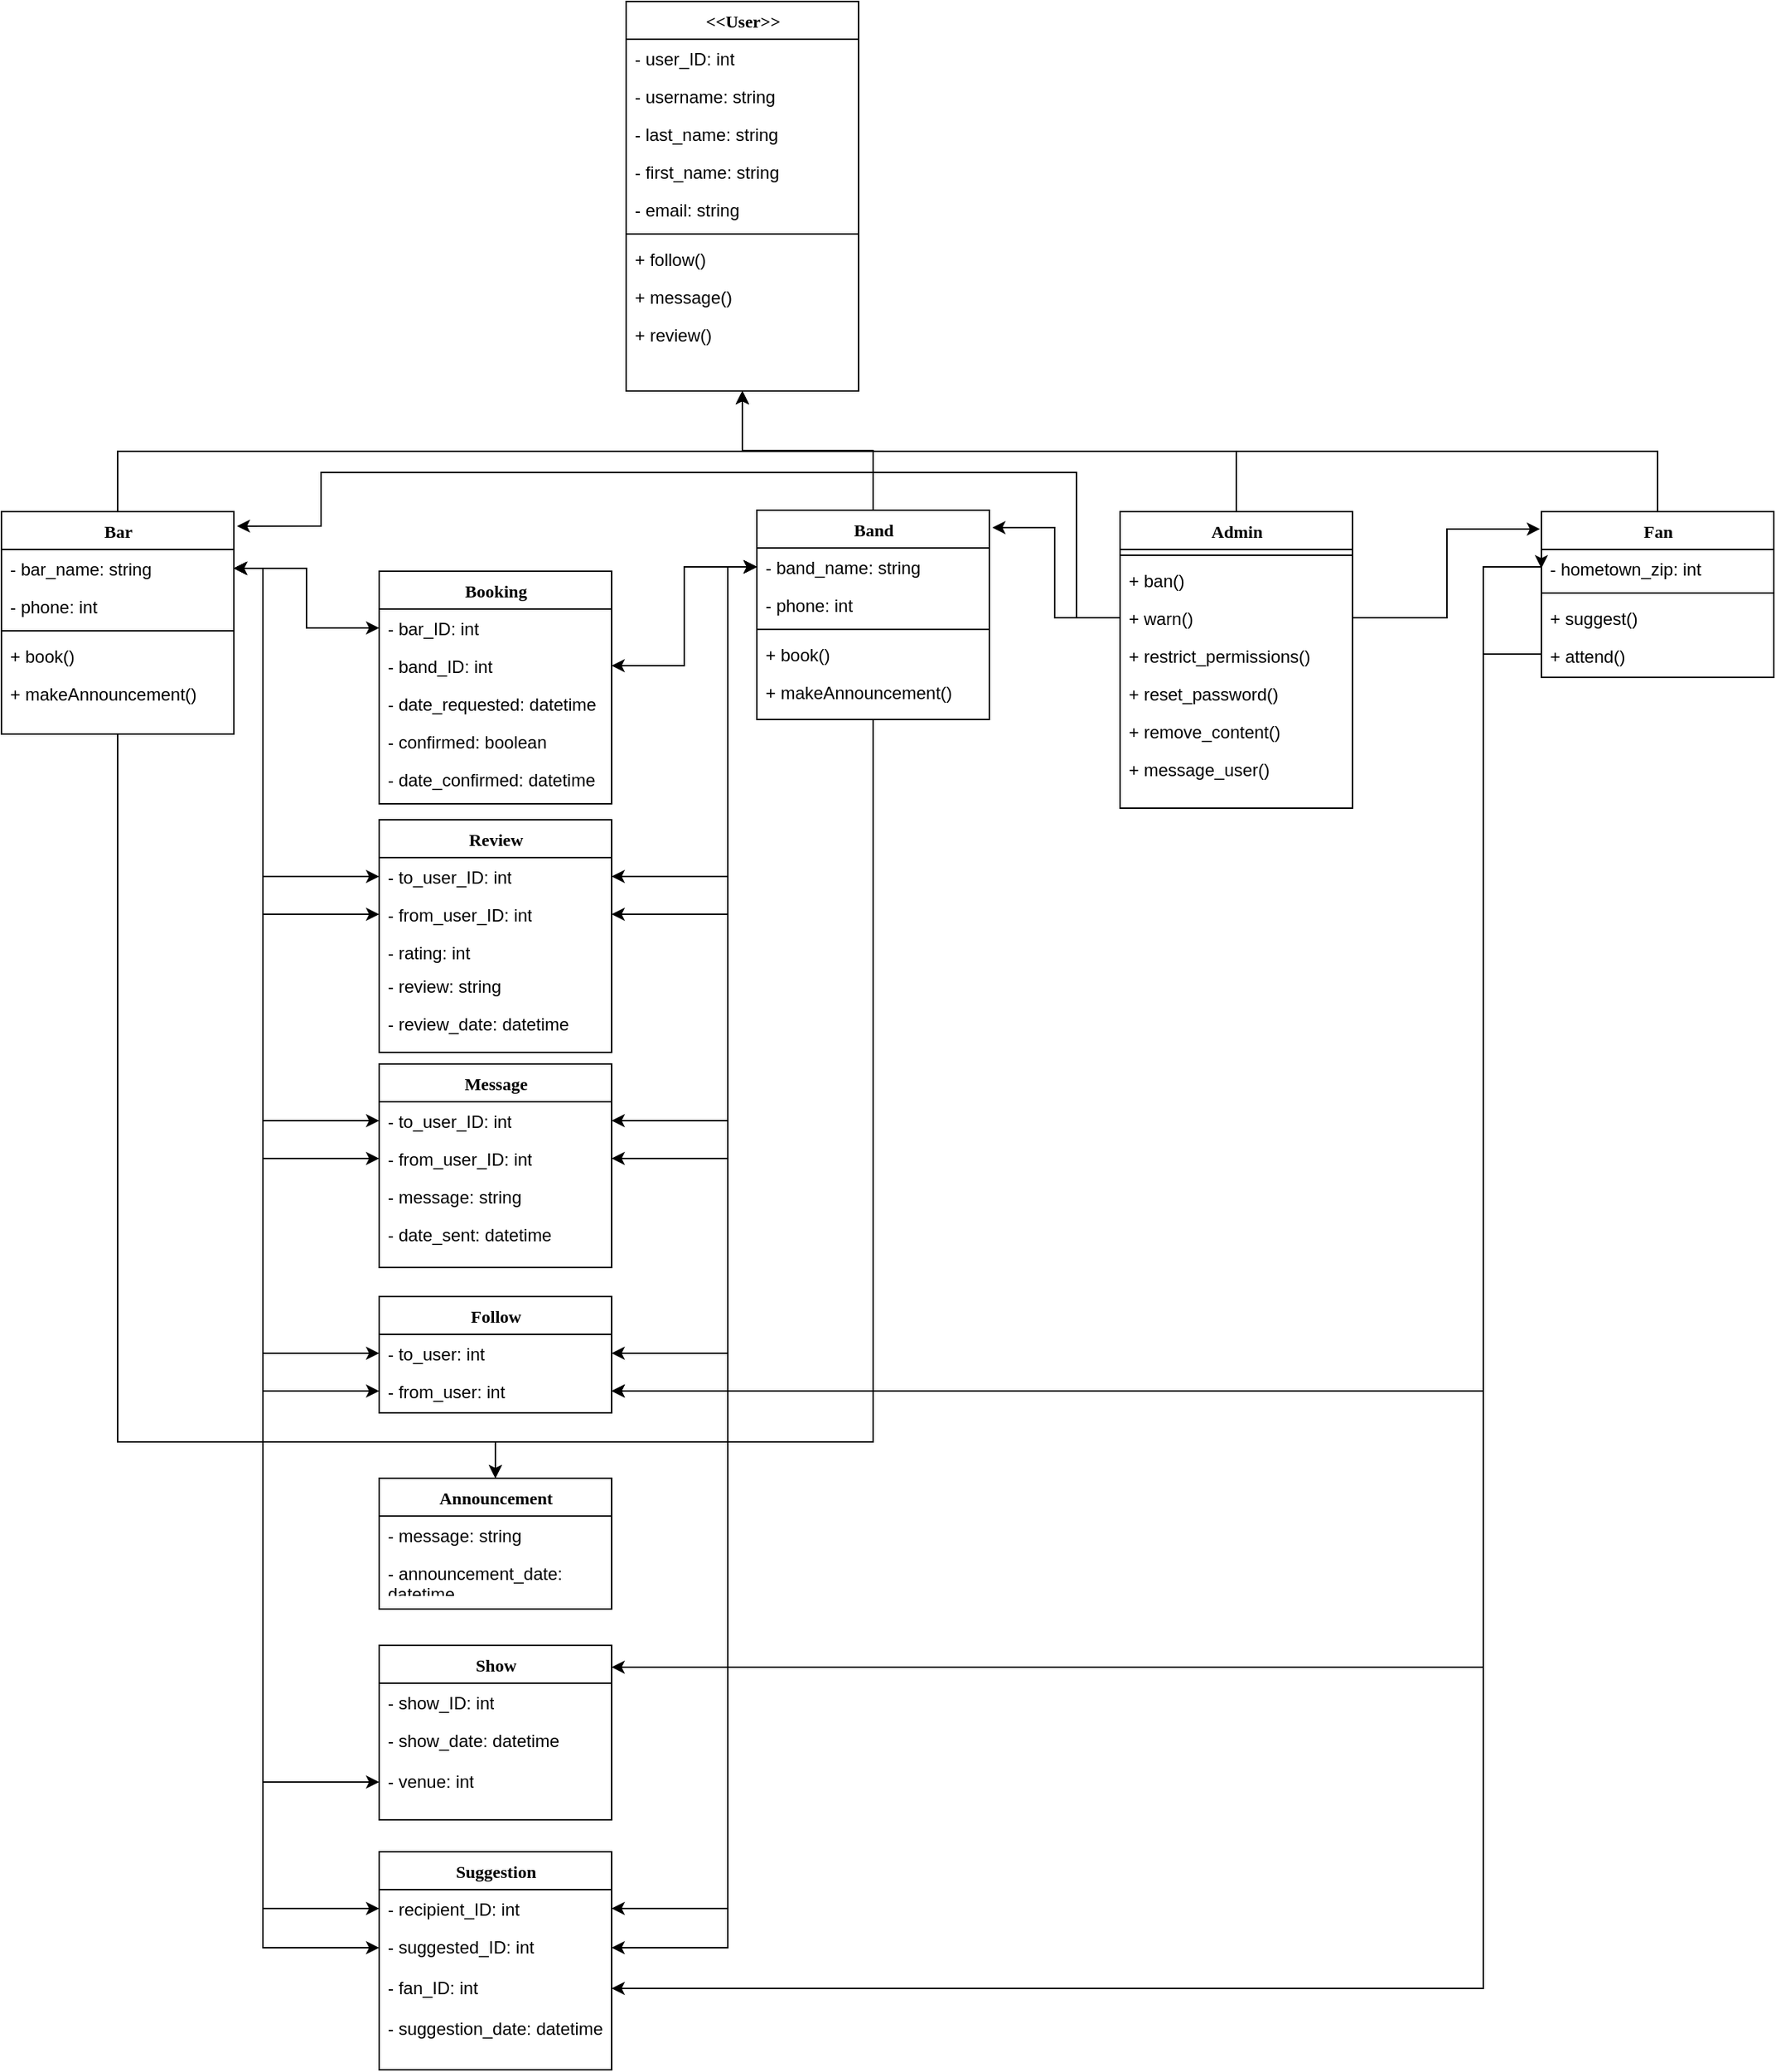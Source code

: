 <mxfile version="10.8.0" type="device"><diagram name="Page-1" id="9f46799a-70d6-7492-0946-bef42562c5a5"><mxGraphModel dx="918" dy="637" grid="1" gridSize="10" guides="1" tooltips="1" connect="1" arrows="1" fold="1" page="1" pageScale="1" pageWidth="1100" pageHeight="850" background="#ffffff" math="0" shadow="0"><root><mxCell id="0"/><mxCell id="1" parent="0"/><mxCell id="ee6O-TtH5TfX3I0PSIE2-86" style="edgeStyle=orthogonalEdgeStyle;rounded=0;orthogonalLoop=1;jettySize=auto;html=1;exitX=0.5;exitY=0;exitDx=0;exitDy=0;entryX=0.5;entryY=1;entryDx=0;entryDy=0;startArrow=none;startFill=0;endArrow=classic;endFill=1;" parent="1" source="78961159f06e98e8-17" target="ee6O-TtH5TfX3I0PSIE2-82" edge="1"><mxGeometry relative="1" as="geometry"/></mxCell><mxCell id="78961159f06e98e8-17" value="Bar" style="swimlane;html=1;fontStyle=1;align=center;verticalAlign=top;childLayout=stackLayout;horizontal=1;startSize=26;horizontalStack=0;resizeParent=1;resizeLast=0;collapsible=1;marginBottom=0;swimlaneFillColor=#ffffff;rounded=0;shadow=0;comic=0;labelBackgroundColor=none;strokeColor=#000000;strokeWidth=1;fillColor=none;fontFamily=Verdana;fontSize=12;fontColor=#000000;" parent="1" vertex="1"><mxGeometry x="80" y="417" width="160" height="153" as="geometry"><mxRectangle x="90" y="83" width="50" height="26" as="alternateBounds"/></mxGeometry></mxCell><mxCell id="78961159f06e98e8-25" value="- bar_name: string" style="text;html=1;strokeColor=none;fillColor=none;align=left;verticalAlign=top;spacingLeft=4;spacingRight=4;whiteSpace=wrap;overflow=hidden;rotatable=0;points=[[0,0.5],[1,0.5]];portConstraint=eastwest;" parent="78961159f06e98e8-17" vertex="1"><mxGeometry y="26" width="160" height="26" as="geometry"/></mxCell><mxCell id="78961159f06e98e8-24" value="- phone: int" style="text;html=1;strokeColor=none;fillColor=none;align=left;verticalAlign=top;spacingLeft=4;spacingRight=4;whiteSpace=wrap;overflow=hidden;rotatable=0;points=[[0,0.5],[1,0.5]];portConstraint=eastwest;" parent="78961159f06e98e8-17" vertex="1"><mxGeometry y="52" width="160" height="26" as="geometry"/></mxCell><mxCell id="78961159f06e98e8-19" value="" style="line;html=1;strokeWidth=1;fillColor=none;align=left;verticalAlign=middle;spacingTop=-1;spacingLeft=3;spacingRight=3;rotatable=0;labelPosition=right;points=[];portConstraint=eastwest;" parent="78961159f06e98e8-17" vertex="1"><mxGeometry y="78" width="160" height="8" as="geometry"/></mxCell><mxCell id="78961159f06e98e8-20" value="+ book()" style="text;html=1;strokeColor=none;fillColor=none;align=left;verticalAlign=top;spacingLeft=4;spacingRight=4;whiteSpace=wrap;overflow=hidden;rotatable=0;points=[[0,0.5],[1,0.5]];portConstraint=eastwest;" parent="78961159f06e98e8-17" vertex="1"><mxGeometry y="86" width="160" height="26" as="geometry"/></mxCell><mxCell id="K8FzIQyxfCGIHNaRfIv6-15" value="+ makeAnnouncement()&lt;br&gt;" style="text;html=1;strokeColor=none;fillColor=none;align=left;verticalAlign=top;spacingLeft=4;spacingRight=4;whiteSpace=wrap;overflow=hidden;rotatable=0;points=[[0,0.5],[1,0.5]];portConstraint=eastwest;" parent="78961159f06e98e8-17" vertex="1"><mxGeometry y="112" width="160" height="26" as="geometry"/></mxCell><mxCell id="78961159f06e98e8-69" value="Booking" style="swimlane;html=1;fontStyle=1;align=center;verticalAlign=top;childLayout=stackLayout;horizontal=1;startSize=26;horizontalStack=0;resizeParent=1;resizeLast=0;collapsible=1;marginBottom=0;swimlaneFillColor=#ffffff;rounded=0;shadow=0;comic=0;labelBackgroundColor=none;strokeColor=#000000;strokeWidth=1;fillColor=none;fontFamily=Verdana;fontSize=12;fontColor=#000000;" parent="1" vertex="1"><mxGeometry x="340" y="458" width="160" height="160" as="geometry"/></mxCell><mxCell id="78961159f06e98e8-70" value="- bar_ID: int" style="text;html=1;strokeColor=none;fillColor=none;align=left;verticalAlign=top;spacingLeft=4;spacingRight=4;whiteSpace=wrap;overflow=hidden;rotatable=0;points=[[0,0.5],[1,0.5]];portConstraint=eastwest;" parent="78961159f06e98e8-69" vertex="1"><mxGeometry y="26" width="160" height="26" as="geometry"/></mxCell><mxCell id="78961159f06e98e8-71" value="- band_ID: int" style="text;html=1;strokeColor=none;fillColor=none;align=left;verticalAlign=top;spacingLeft=4;spacingRight=4;whiteSpace=wrap;overflow=hidden;rotatable=0;points=[[0,0.5],[1,0.5]];portConstraint=eastwest;" parent="78961159f06e98e8-69" vertex="1"><mxGeometry y="52" width="160" height="26" as="geometry"/></mxCell><mxCell id="78961159f06e98e8-72" value="- date_requested: datetime" style="text;html=1;strokeColor=none;fillColor=none;align=left;verticalAlign=top;spacingLeft=4;spacingRight=4;whiteSpace=wrap;overflow=hidden;rotatable=0;points=[[0,0.5],[1,0.5]];portConstraint=eastwest;" parent="78961159f06e98e8-69" vertex="1"><mxGeometry y="78" width="160" height="26" as="geometry"/></mxCell><mxCell id="78961159f06e98e8-74" value="- confirmed: boolean" style="text;html=1;strokeColor=none;fillColor=none;align=left;verticalAlign=top;spacingLeft=4;spacingRight=4;whiteSpace=wrap;overflow=hidden;rotatable=0;points=[[0,0.5],[1,0.5]];portConstraint=eastwest;" parent="78961159f06e98e8-69" vertex="1"><mxGeometry y="104" width="160" height="26" as="geometry"/></mxCell><mxCell id="78961159f06e98e8-75" value="- date_confirmed: datetime" style="text;html=1;strokeColor=none;fillColor=none;align=left;verticalAlign=top;spacingLeft=4;spacingRight=4;whiteSpace=wrap;overflow=hidden;rotatable=0;points=[[0,0.5],[1,0.5]];portConstraint=eastwest;" parent="78961159f06e98e8-69" vertex="1"><mxGeometry y="130" width="160" height="26" as="geometry"/></mxCell><mxCell id="ee6O-TtH5TfX3I0PSIE2-87" style="edgeStyle=orthogonalEdgeStyle;rounded=0;orthogonalLoop=1;jettySize=auto;html=1;exitX=0.5;exitY=0;exitDx=0;exitDy=0;entryX=0.5;entryY=1;entryDx=0;entryDy=0;startArrow=none;startFill=0;endArrow=classic;endFill=1;" parent="1" source="K8FzIQyxfCGIHNaRfIv6-31" target="ee6O-TtH5TfX3I0PSIE2-82" edge="1"><mxGeometry relative="1" as="geometry"/></mxCell><mxCell id="K8FzIQyxfCGIHNaRfIv6-31" value="Band" style="swimlane;html=1;fontStyle=1;align=center;verticalAlign=top;childLayout=stackLayout;horizontal=1;startSize=26;horizontalStack=0;resizeParent=1;resizeLast=0;collapsible=1;marginBottom=0;swimlaneFillColor=#ffffff;rounded=0;shadow=0;comic=0;labelBackgroundColor=none;strokeColor=#000000;strokeWidth=1;fillColor=none;fontFamily=Verdana;fontSize=12;fontColor=#000000;" parent="1" vertex="1"><mxGeometry x="600" y="416" width="160" height="144" as="geometry"><mxRectangle x="90" y="83" width="50" height="26" as="alternateBounds"/></mxGeometry></mxCell><mxCell id="K8FzIQyxfCGIHNaRfIv6-35" value="- band_name: string" style="text;html=1;strokeColor=none;fillColor=none;align=left;verticalAlign=top;spacingLeft=4;spacingRight=4;whiteSpace=wrap;overflow=hidden;rotatable=0;points=[[0,0.5],[1,0.5]];portConstraint=eastwest;" parent="K8FzIQyxfCGIHNaRfIv6-31" vertex="1"><mxGeometry y="26" width="160" height="26" as="geometry"/></mxCell><mxCell id="K8FzIQyxfCGIHNaRfIv6-37" value="- phone: int" style="text;html=1;strokeColor=none;fillColor=none;align=left;verticalAlign=top;spacingLeft=4;spacingRight=4;whiteSpace=wrap;overflow=hidden;rotatable=0;points=[[0,0.5],[1,0.5]];portConstraint=eastwest;" parent="K8FzIQyxfCGIHNaRfIv6-31" vertex="1"><mxGeometry y="52" width="160" height="26" as="geometry"/></mxCell><mxCell id="K8FzIQyxfCGIHNaRfIv6-38" value="" style="line;html=1;strokeWidth=1;fillColor=none;align=left;verticalAlign=middle;spacingTop=-1;spacingLeft=3;spacingRight=3;rotatable=0;labelPosition=right;points=[];portConstraint=eastwest;" parent="K8FzIQyxfCGIHNaRfIv6-31" vertex="1"><mxGeometry y="78" width="160" height="8" as="geometry"/></mxCell><mxCell id="K8FzIQyxfCGIHNaRfIv6-39" value="+ book()" style="text;html=1;strokeColor=none;fillColor=none;align=left;verticalAlign=top;spacingLeft=4;spacingRight=4;whiteSpace=wrap;overflow=hidden;rotatable=0;points=[[0,0.5],[1,0.5]];portConstraint=eastwest;" parent="K8FzIQyxfCGIHNaRfIv6-31" vertex="1"><mxGeometry y="86" width="160" height="26" as="geometry"/></mxCell><mxCell id="K8FzIQyxfCGIHNaRfIv6-44" value="+ makeAnnouncement()&lt;br&gt;" style="text;html=1;strokeColor=none;fillColor=none;align=left;verticalAlign=top;spacingLeft=4;spacingRight=4;whiteSpace=wrap;overflow=hidden;rotatable=0;points=[[0,0.5],[1,0.5]];portConstraint=eastwest;" parent="K8FzIQyxfCGIHNaRfIv6-31" vertex="1"><mxGeometry y="112" width="160" height="26" as="geometry"/></mxCell><mxCell id="K8FzIQyxfCGIHNaRfIv6-45" value="Message" style="swimlane;html=1;fontStyle=1;align=center;verticalAlign=top;childLayout=stackLayout;horizontal=1;startSize=26;horizontalStack=0;resizeParent=1;resizeLast=0;collapsible=1;marginBottom=0;swimlaneFillColor=#ffffff;rounded=0;shadow=0;comic=0;labelBackgroundColor=none;strokeColor=#000000;strokeWidth=1;fillColor=none;fontFamily=Verdana;fontSize=12;fontColor=#000000;" parent="1" vertex="1"><mxGeometry x="340" y="797" width="160" height="140" as="geometry"/></mxCell><mxCell id="K8FzIQyxfCGIHNaRfIv6-48" value="- to_user_ID: int" style="text;html=1;strokeColor=none;fillColor=none;align=left;verticalAlign=top;spacingLeft=4;spacingRight=4;whiteSpace=wrap;overflow=hidden;rotatable=0;points=[[0,0.5],[1,0.5]];portConstraint=eastwest;" parent="K8FzIQyxfCGIHNaRfIv6-45" vertex="1"><mxGeometry y="26" width="160" height="26" as="geometry"/></mxCell><mxCell id="K8FzIQyxfCGIHNaRfIv6-49" value="- from_user_ID: int" style="text;html=1;strokeColor=none;fillColor=none;align=left;verticalAlign=top;spacingLeft=4;spacingRight=4;whiteSpace=wrap;overflow=hidden;rotatable=0;points=[[0,0.5],[1,0.5]];portConstraint=eastwest;" parent="K8FzIQyxfCGIHNaRfIv6-45" vertex="1"><mxGeometry y="52" width="160" height="26" as="geometry"/></mxCell><mxCell id="K8FzIQyxfCGIHNaRfIv6-46" value="- message: string" style="text;html=1;strokeColor=none;fillColor=none;align=left;verticalAlign=top;spacingLeft=4;spacingRight=4;whiteSpace=wrap;overflow=hidden;rotatable=0;points=[[0,0.5],[1,0.5]];portConstraint=eastwest;" parent="K8FzIQyxfCGIHNaRfIv6-45" vertex="1"><mxGeometry y="78" width="160" height="26" as="geometry"/></mxCell><mxCell id="K8FzIQyxfCGIHNaRfIv6-47" value="- date_sent: datetime" style="text;html=1;strokeColor=none;fillColor=none;align=left;verticalAlign=top;spacingLeft=4;spacingRight=4;whiteSpace=wrap;overflow=hidden;rotatable=0;points=[[0,0.5],[1,0.5]];portConstraint=eastwest;" parent="K8FzIQyxfCGIHNaRfIv6-45" vertex="1"><mxGeometry y="104" width="160" height="26" as="geometry"/></mxCell><mxCell id="K8FzIQyxfCGIHNaRfIv6-51" value="Review" style="swimlane;html=1;fontStyle=1;align=center;verticalAlign=top;childLayout=stackLayout;horizontal=1;startSize=26;horizontalStack=0;resizeParent=1;resizeLast=0;collapsible=1;marginBottom=0;swimlaneFillColor=#ffffff;rounded=0;shadow=0;comic=0;labelBackgroundColor=none;strokeColor=#000000;strokeWidth=1;fillColor=none;fontFamily=Verdana;fontSize=12;fontColor=#000000;" parent="1" vertex="1"><mxGeometry x="340" y="629" width="160" height="160" as="geometry"/></mxCell><mxCell id="K8FzIQyxfCGIHNaRfIv6-54" value="- to_user_ID: int" style="text;html=1;strokeColor=none;fillColor=none;align=left;verticalAlign=top;spacingLeft=4;spacingRight=4;whiteSpace=wrap;overflow=hidden;rotatable=0;points=[[0,0.5],[1,0.5]];portConstraint=eastwest;" parent="K8FzIQyxfCGIHNaRfIv6-51" vertex="1"><mxGeometry y="26" width="160" height="26" as="geometry"/></mxCell><mxCell id="K8FzIQyxfCGIHNaRfIv6-55" value="- from_user_ID: int" style="text;html=1;strokeColor=none;fillColor=none;align=left;verticalAlign=top;spacingLeft=4;spacingRight=4;whiteSpace=wrap;overflow=hidden;rotatable=0;points=[[0,0.5],[1,0.5]];portConstraint=eastwest;" parent="K8FzIQyxfCGIHNaRfIv6-51" vertex="1"><mxGeometry y="52" width="160" height="26" as="geometry"/></mxCell><mxCell id="K8FzIQyxfCGIHNaRfIv6-56" value="- rating: int" style="text;html=1;strokeColor=none;fillColor=none;align=left;verticalAlign=top;spacingLeft=4;spacingRight=4;whiteSpace=wrap;overflow=hidden;rotatable=0;points=[[0,0.5],[1,0.5]];portConstraint=eastwest;" parent="K8FzIQyxfCGIHNaRfIv6-51" vertex="1"><mxGeometry y="78" width="160" height="26" as="geometry"/></mxCell><mxCell id="K8FzIQyxfCGIHNaRfIv6-57" value="- review: string" style="text;html=1;strokeColor=none;fillColor=none;align=left;verticalAlign=top;spacingLeft=4;spacingRight=4;whiteSpace=wrap;overflow=hidden;rotatable=0;points=[[0,0.5],[1,0.5]];portConstraint=eastwest;" parent="1" vertex="1"><mxGeometry x="340" y="730" width="160" height="26" as="geometry"/></mxCell><mxCell id="K8FzIQyxfCGIHNaRfIv6-58" value="- review_date: datetime" style="text;html=1;strokeColor=none;fillColor=none;align=left;verticalAlign=top;spacingLeft=4;spacingRight=4;whiteSpace=wrap;overflow=hidden;rotatable=0;points=[[0,0.5],[1,0.5]];portConstraint=eastwest;" parent="1" vertex="1"><mxGeometry x="340" y="756" width="160" height="26" as="geometry"/></mxCell><mxCell id="ee6O-TtH5TfX3I0PSIE2-58" style="edgeStyle=orthogonalEdgeStyle;rounded=0;orthogonalLoop=1;jettySize=auto;html=1;exitX=0.5;exitY=0;exitDx=0;exitDy=0;startArrow=classic;startFill=1;endArrow=none;endFill=0;entryX=0.5;entryY=1;entryDx=0;entryDy=0;" parent="1" source="K8FzIQyxfCGIHNaRfIv6-59" target="78961159f06e98e8-17" edge="1"><mxGeometry relative="1" as="geometry"><mxPoint x="160" y="767" as="targetPoint"/><Array as="points"><mxPoint x="420" y="1057"/><mxPoint x="160" y="1057"/></Array></mxGeometry></mxCell><mxCell id="ee6O-TtH5TfX3I0PSIE2-60" style="edgeStyle=orthogonalEdgeStyle;rounded=0;orthogonalLoop=1;jettySize=auto;html=1;exitX=0.5;exitY=0;exitDx=0;exitDy=0;startArrow=classic;startFill=1;endArrow=none;endFill=0;entryX=0.5;entryY=1;entryDx=0;entryDy=0;" parent="1" source="K8FzIQyxfCGIHNaRfIv6-59" target="K8FzIQyxfCGIHNaRfIv6-31" edge="1"><mxGeometry relative="1" as="geometry"><mxPoint x="680" y="767" as="targetPoint"/><Array as="points"><mxPoint x="420" y="1057"/><mxPoint x="680" y="1057"/></Array></mxGeometry></mxCell><mxCell id="K8FzIQyxfCGIHNaRfIv6-59" value="Announcement" style="swimlane;html=1;fontStyle=1;align=center;verticalAlign=top;childLayout=stackLayout;horizontal=1;startSize=26;horizontalStack=0;resizeParent=1;resizeLast=0;collapsible=1;marginBottom=0;swimlaneFillColor=#ffffff;rounded=0;shadow=0;comic=0;labelBackgroundColor=none;strokeColor=#000000;strokeWidth=1;fillColor=none;fontFamily=Verdana;fontSize=12;fontColor=#000000;" parent="1" vertex="1"><mxGeometry x="340" y="1082" width="160" height="90" as="geometry"/></mxCell><mxCell id="K8FzIQyxfCGIHNaRfIv6-60" value="- message: string" style="text;html=1;strokeColor=none;fillColor=none;align=left;verticalAlign=top;spacingLeft=4;spacingRight=4;whiteSpace=wrap;overflow=hidden;rotatable=0;points=[[0,0.5],[1,0.5]];portConstraint=eastwest;" parent="K8FzIQyxfCGIHNaRfIv6-59" vertex="1"><mxGeometry y="26" width="160" height="26" as="geometry"/></mxCell><mxCell id="K8FzIQyxfCGIHNaRfIv6-61" value="- announcement_date: datetime" style="text;html=1;strokeColor=none;fillColor=none;align=left;verticalAlign=top;spacingLeft=4;spacingRight=4;whiteSpace=wrap;overflow=hidden;rotatable=0;points=[[0,0.5],[1,0.5]];portConstraint=eastwest;" parent="K8FzIQyxfCGIHNaRfIv6-59" vertex="1"><mxGeometry y="52" width="160" height="26" as="geometry"/></mxCell><mxCell id="K8FzIQyxfCGIHNaRfIv6-65" value="Follow" style="swimlane;html=1;fontStyle=1;align=center;verticalAlign=top;childLayout=stackLayout;horizontal=1;startSize=26;horizontalStack=0;resizeParent=1;resizeLast=0;collapsible=1;marginBottom=0;swimlaneFillColor=#ffffff;rounded=0;shadow=0;comic=0;labelBackgroundColor=none;strokeColor=#000000;strokeWidth=1;fillColor=none;fontFamily=Verdana;fontSize=12;fontColor=#000000;" parent="1" vertex="1"><mxGeometry x="340" y="957" width="160" height="80" as="geometry"/></mxCell><mxCell id="K8FzIQyxfCGIHNaRfIv6-66" value="- to_user: int" style="text;html=1;strokeColor=none;fillColor=none;align=left;verticalAlign=top;spacingLeft=4;spacingRight=4;whiteSpace=wrap;overflow=hidden;rotatable=0;points=[[0,0.5],[1,0.5]];portConstraint=eastwest;" parent="K8FzIQyxfCGIHNaRfIv6-65" vertex="1"><mxGeometry y="26" width="160" height="26" as="geometry"/></mxCell><mxCell id="K8FzIQyxfCGIHNaRfIv6-67" value="- from_user: int" style="text;html=1;strokeColor=none;fillColor=none;align=left;verticalAlign=top;spacingLeft=4;spacingRight=4;whiteSpace=wrap;overflow=hidden;rotatable=0;points=[[0,0.5],[1,0.5]];portConstraint=eastwest;" parent="K8FzIQyxfCGIHNaRfIv6-65" vertex="1"><mxGeometry y="52" width="160" height="26" as="geometry"/></mxCell><mxCell id="ee6O-TtH5TfX3I0PSIE2-88" style="edgeStyle=orthogonalEdgeStyle;rounded=0;orthogonalLoop=1;jettySize=auto;html=1;exitX=0.5;exitY=0;exitDx=0;exitDy=0;entryX=0.5;entryY=1;entryDx=0;entryDy=0;startArrow=none;startFill=0;endArrow=classic;endFill=1;" parent="1" source="K8FzIQyxfCGIHNaRfIv6-68" target="ee6O-TtH5TfX3I0PSIE2-82" edge="1"><mxGeometry relative="1" as="geometry"/></mxCell><mxCell id="K8FzIQyxfCGIHNaRfIv6-68" value="Fan" style="swimlane;html=1;fontStyle=1;align=center;verticalAlign=top;childLayout=stackLayout;horizontal=1;startSize=26;horizontalStack=0;resizeParent=1;resizeLast=0;collapsible=1;marginBottom=0;swimlaneFillColor=#ffffff;rounded=0;shadow=0;comic=0;labelBackgroundColor=none;strokeColor=#000000;strokeWidth=1;fillColor=none;fontFamily=Verdana;fontSize=12;fontColor=#000000;" parent="1" vertex="1"><mxGeometry x="1140" y="417" width="160" height="114" as="geometry"><mxRectangle x="90" y="83" width="50" height="26" as="alternateBounds"/></mxGeometry></mxCell><mxCell id="K8FzIQyxfCGIHNaRfIv6-95" value="- hometown_zip: int" style="text;html=1;strokeColor=none;fillColor=none;align=left;verticalAlign=top;spacingLeft=4;spacingRight=4;whiteSpace=wrap;overflow=hidden;rotatable=0;points=[[0,0.5],[1,0.5]];portConstraint=eastwest;" parent="K8FzIQyxfCGIHNaRfIv6-68" vertex="1"><mxGeometry y="26" width="160" height="26" as="geometry"/></mxCell><mxCell id="K8FzIQyxfCGIHNaRfIv6-75" value="" style="line;html=1;strokeWidth=1;fillColor=none;align=left;verticalAlign=middle;spacingTop=-1;spacingLeft=3;spacingRight=3;rotatable=0;labelPosition=right;points=[];portConstraint=eastwest;" parent="K8FzIQyxfCGIHNaRfIv6-68" vertex="1"><mxGeometry y="52" width="160" height="8" as="geometry"/></mxCell><mxCell id="K8FzIQyxfCGIHNaRfIv6-78" value="+ suggest()&lt;br&gt;" style="text;html=1;strokeColor=none;fillColor=none;align=left;verticalAlign=top;spacingLeft=4;spacingRight=4;whiteSpace=wrap;overflow=hidden;rotatable=0;points=[[0,0.5],[1,0.5]];portConstraint=eastwest;" parent="K8FzIQyxfCGIHNaRfIv6-68" vertex="1"><mxGeometry y="60" width="160" height="26" as="geometry"/></mxCell><mxCell id="K8FzIQyxfCGIHNaRfIv6-79" value="+ attend()&lt;br&gt;" style="text;html=1;strokeColor=none;fillColor=none;align=left;verticalAlign=top;spacingLeft=4;spacingRight=4;whiteSpace=wrap;overflow=hidden;rotatable=0;points=[[0,0.5],[1,0.5]];portConstraint=eastwest;" parent="K8FzIQyxfCGIHNaRfIv6-68" vertex="1"><mxGeometry y="86" width="160" height="26" as="geometry"/></mxCell><mxCell id="MF2oOZYNFo_bHMnTYTZv-39" style="edgeStyle=orthogonalEdgeStyle;rounded=0;orthogonalLoop=1;jettySize=auto;html=1;exitX=0.5;exitY=0;exitDx=0;exitDy=0;entryX=0.5;entryY=1;entryDx=0;entryDy=0;" parent="1" source="K8FzIQyxfCGIHNaRfIv6-82" target="ee6O-TtH5TfX3I0PSIE2-82" edge="1"><mxGeometry relative="1" as="geometry"/></mxCell><mxCell id="K8FzIQyxfCGIHNaRfIv6-82" value="Admin" style="swimlane;html=1;fontStyle=1;align=center;verticalAlign=top;childLayout=stackLayout;horizontal=1;startSize=26;horizontalStack=0;resizeParent=1;resizeLast=0;collapsible=1;marginBottom=0;swimlaneFillColor=#ffffff;rounded=0;shadow=0;comic=0;labelBackgroundColor=none;strokeColor=#000000;strokeWidth=1;fillColor=none;fontFamily=Verdana;fontSize=12;fontColor=#000000;" parent="1" vertex="1"><mxGeometry x="850" y="417" width="160" height="204" as="geometry"><mxRectangle x="90" y="83" width="50" height="26" as="alternateBounds"/></mxGeometry></mxCell><mxCell id="K8FzIQyxfCGIHNaRfIv6-88" value="" style="line;html=1;strokeWidth=1;fillColor=none;align=left;verticalAlign=middle;spacingTop=-1;spacingLeft=3;spacingRight=3;rotatable=0;labelPosition=right;points=[];portConstraint=eastwest;" parent="K8FzIQyxfCGIHNaRfIv6-82" vertex="1"><mxGeometry y="26" width="160" height="8" as="geometry"/></mxCell><mxCell id="K8FzIQyxfCGIHNaRfIv6-89" value="+ ban()" style="text;html=1;strokeColor=none;fillColor=none;align=left;verticalAlign=top;spacingLeft=4;spacingRight=4;whiteSpace=wrap;overflow=hidden;rotatable=0;points=[[0,0.5],[1,0.5]];portConstraint=eastwest;" parent="K8FzIQyxfCGIHNaRfIv6-82" vertex="1"><mxGeometry y="34" width="160" height="26" as="geometry"/></mxCell><mxCell id="K8FzIQyxfCGIHNaRfIv6-90" value="+ warn()&lt;br&gt;" style="text;html=1;strokeColor=none;fillColor=none;align=left;verticalAlign=top;spacingLeft=4;spacingRight=4;whiteSpace=wrap;overflow=hidden;rotatable=0;points=[[0,0.5],[1,0.5]];portConstraint=eastwest;" parent="K8FzIQyxfCGIHNaRfIv6-82" vertex="1"><mxGeometry y="60" width="160" height="26" as="geometry"/></mxCell><mxCell id="K8FzIQyxfCGIHNaRfIv6-91" value="+ restrict_permissions()&lt;br&gt;" style="text;html=1;strokeColor=none;fillColor=none;align=left;verticalAlign=top;spacingLeft=4;spacingRight=4;whiteSpace=wrap;overflow=hidden;rotatable=0;points=[[0,0.5],[1,0.5]];portConstraint=eastwest;" parent="K8FzIQyxfCGIHNaRfIv6-82" vertex="1"><mxGeometry y="86" width="160" height="26" as="geometry"/></mxCell><mxCell id="K8FzIQyxfCGIHNaRfIv6-92" value="+ reset_password()&lt;br&gt;" style="text;html=1;strokeColor=none;fillColor=none;align=left;verticalAlign=top;spacingLeft=4;spacingRight=4;whiteSpace=wrap;overflow=hidden;rotatable=0;points=[[0,0.5],[1,0.5]];portConstraint=eastwest;" parent="K8FzIQyxfCGIHNaRfIv6-82" vertex="1"><mxGeometry y="112" width="160" height="26" as="geometry"/></mxCell><mxCell id="K8FzIQyxfCGIHNaRfIv6-93" value="+ remove_content()&lt;br&gt;" style="text;html=1;strokeColor=none;fillColor=none;align=left;verticalAlign=top;spacingLeft=4;spacingRight=4;whiteSpace=wrap;overflow=hidden;rotatable=0;points=[[0,0.5],[1,0.5]];portConstraint=eastwest;" parent="K8FzIQyxfCGIHNaRfIv6-82" vertex="1"><mxGeometry y="138" width="160" height="26" as="geometry"/></mxCell><mxCell id="K8FzIQyxfCGIHNaRfIv6-94" value="+ message_user()&lt;br&gt;" style="text;html=1;strokeColor=none;fillColor=none;align=left;verticalAlign=top;spacingLeft=4;spacingRight=4;whiteSpace=wrap;overflow=hidden;rotatable=0;points=[[0,0.5],[1,0.5]];portConstraint=eastwest;" parent="K8FzIQyxfCGIHNaRfIv6-82" vertex="1"><mxGeometry y="164" width="160" height="26" as="geometry"/></mxCell><mxCell id="ee6O-TtH5TfX3I0PSIE2-14" value="Show" style="swimlane;html=1;fontStyle=1;align=center;verticalAlign=top;childLayout=stackLayout;horizontal=1;startSize=26;horizontalStack=0;resizeParent=1;resizeLast=0;collapsible=1;marginBottom=0;swimlaneFillColor=#ffffff;rounded=0;shadow=0;comic=0;labelBackgroundColor=none;strokeColor=#000000;strokeWidth=1;fillColor=none;fontFamily=Verdana;fontSize=12;fontColor=#000000;" parent="1" vertex="1"><mxGeometry x="340" y="1197" width="160" height="120" as="geometry"/></mxCell><mxCell id="ee6O-TtH5TfX3I0PSIE2-15" value="- show_ID: int" style="text;html=1;strokeColor=none;fillColor=none;align=left;verticalAlign=top;spacingLeft=4;spacingRight=4;whiteSpace=wrap;overflow=hidden;rotatable=0;points=[[0,0.5],[1,0.5]];portConstraint=eastwest;" parent="ee6O-TtH5TfX3I0PSIE2-14" vertex="1"><mxGeometry y="26" width="160" height="26" as="geometry"/></mxCell><mxCell id="ee6O-TtH5TfX3I0PSIE2-16" value="- show_date: datetime" style="text;html=1;strokeColor=none;fillColor=none;align=left;verticalAlign=top;spacingLeft=4;spacingRight=4;whiteSpace=wrap;overflow=hidden;rotatable=0;points=[[0,0.5],[1,0.5]];portConstraint=eastwest;" parent="ee6O-TtH5TfX3I0PSIE2-14" vertex="1"><mxGeometry y="52" width="160" height="28" as="geometry"/></mxCell><mxCell id="ee6O-TtH5TfX3I0PSIE2-17" value="- venue: int" style="text;html=1;strokeColor=none;fillColor=none;align=left;verticalAlign=top;spacingLeft=4;spacingRight=4;whiteSpace=wrap;overflow=hidden;rotatable=0;points=[[0,0.5],[1,0.5]];portConstraint=eastwest;" parent="1" vertex="1"><mxGeometry x="340" y="1277" width="160" height="28" as="geometry"/></mxCell><mxCell id="ee6O-TtH5TfX3I0PSIE2-39" style="edgeStyle=orthogonalEdgeStyle;rounded=0;orthogonalLoop=1;jettySize=auto;html=1;entryX=0;entryY=0.5;entryDx=0;entryDy=0;" parent="1" target="78961159f06e98e8-70" edge="1"><mxGeometry relative="1" as="geometry"><mxPoint x="240" y="456" as="sourcePoint"/><Array as="points"><mxPoint x="290" y="456"/><mxPoint x="290" y="497"/></Array></mxGeometry></mxCell><mxCell id="ee6O-TtH5TfX3I0PSIE2-40" style="edgeStyle=orthogonalEdgeStyle;rounded=0;orthogonalLoop=1;jettySize=auto;html=1;exitX=0;exitY=0.5;exitDx=0;exitDy=0;entryX=1;entryY=0.5;entryDx=0;entryDy=0;" parent="1" target="78961159f06e98e8-71" edge="1"><mxGeometry relative="1" as="geometry"><mxPoint x="600" y="455" as="sourcePoint"/><Array as="points"><mxPoint x="550" y="455"/><mxPoint x="550" y="523"/></Array></mxGeometry></mxCell><mxCell id="ee6O-TtH5TfX3I0PSIE2-41" style="edgeStyle=orthogonalEdgeStyle;rounded=0;orthogonalLoop=1;jettySize=auto;html=1;entryX=0;entryY=0.5;entryDx=0;entryDy=0;startArrow=classic;startFill=1;" parent="1" target="K8FzIQyxfCGIHNaRfIv6-54" edge="1"><mxGeometry relative="1" as="geometry"><mxPoint x="240" y="456" as="sourcePoint"/><Array as="points"><mxPoint x="260" y="456"/><mxPoint x="260" y="668"/></Array></mxGeometry></mxCell><mxCell id="ee6O-TtH5TfX3I0PSIE2-42" style="edgeStyle=orthogonalEdgeStyle;rounded=0;orthogonalLoop=1;jettySize=auto;html=1;exitX=1;exitY=0.5;exitDx=0;exitDy=0;entryX=0;entryY=0.5;entryDx=0;entryDy=0;startArrow=classic;startFill=1;" parent="1" source="K8FzIQyxfCGIHNaRfIv6-54" edge="1"><mxGeometry relative="1" as="geometry"><mxPoint x="600" y="455" as="targetPoint"/><Array as="points"><mxPoint x="580" y="668"/><mxPoint x="580" y="455"/></Array></mxGeometry></mxCell><mxCell id="ee6O-TtH5TfX3I0PSIE2-43" style="edgeStyle=orthogonalEdgeStyle;rounded=0;orthogonalLoop=1;jettySize=auto;html=1;exitX=1;exitY=0.5;exitDx=0;exitDy=0;entryX=0;entryY=0.5;entryDx=0;entryDy=0;startArrow=classic;startFill=1;" parent="1" target="K8FzIQyxfCGIHNaRfIv6-55" edge="1"><mxGeometry relative="1" as="geometry"><mxPoint x="240" y="456" as="sourcePoint"/><Array as="points"><mxPoint x="260" y="456"/><mxPoint x="260" y="694"/></Array></mxGeometry></mxCell><mxCell id="ee6O-TtH5TfX3I0PSIE2-45" style="edgeStyle=orthogonalEdgeStyle;rounded=0;orthogonalLoop=1;jettySize=auto;html=1;exitX=1;exitY=0.5;exitDx=0;exitDy=0;entryX=0;entryY=0.5;entryDx=0;entryDy=0;startArrow=classic;startFill=1;" parent="1" source="K8FzIQyxfCGIHNaRfIv6-55" edge="1"><mxGeometry relative="1" as="geometry"><mxPoint x="600" y="455" as="targetPoint"/><Array as="points"><mxPoint x="580" y="694"/><mxPoint x="580" y="455"/></Array></mxGeometry></mxCell><mxCell id="ee6O-TtH5TfX3I0PSIE2-47" style="edgeStyle=orthogonalEdgeStyle;rounded=0;orthogonalLoop=1;jettySize=auto;html=1;exitX=0;exitY=0.5;exitDx=0;exitDy=0;entryX=1;entryY=0.5;entryDx=0;entryDy=0;startArrow=classic;startFill=1;" parent="1" source="K8FzIQyxfCGIHNaRfIv6-48" edge="1"><mxGeometry relative="1" as="geometry"><mxPoint x="240" y="456" as="targetPoint"/><Array as="points"><mxPoint x="260" y="836"/><mxPoint x="260" y="456"/></Array></mxGeometry></mxCell><mxCell id="ee6O-TtH5TfX3I0PSIE2-49" style="edgeStyle=orthogonalEdgeStyle;rounded=0;orthogonalLoop=1;jettySize=auto;html=1;exitX=1;exitY=0.5;exitDx=0;exitDy=0;entryX=0;entryY=0.5;entryDx=0;entryDy=0;startArrow=classic;startFill=1;" parent="1" target="K8FzIQyxfCGIHNaRfIv6-49" edge="1"><mxGeometry relative="1" as="geometry"><mxPoint x="240" y="456" as="sourcePoint"/><Array as="points"><mxPoint x="260" y="456"/><mxPoint x="260" y="862"/></Array></mxGeometry></mxCell><mxCell id="ee6O-TtH5TfX3I0PSIE2-50" style="edgeStyle=orthogonalEdgeStyle;rounded=0;orthogonalLoop=1;jettySize=auto;html=1;exitX=1;exitY=0.5;exitDx=0;exitDy=0;entryX=0;entryY=0.5;entryDx=0;entryDy=0;startArrow=classic;startFill=1;" parent="1" source="K8FzIQyxfCGIHNaRfIv6-48" edge="1"><mxGeometry relative="1" as="geometry"><mxPoint x="600" y="455" as="targetPoint"/><Array as="points"><mxPoint x="580" y="836"/><mxPoint x="580" y="455"/></Array></mxGeometry></mxCell><mxCell id="ee6O-TtH5TfX3I0PSIE2-51" style="edgeStyle=orthogonalEdgeStyle;rounded=0;orthogonalLoop=1;jettySize=auto;html=1;exitX=1;exitY=0.5;exitDx=0;exitDy=0;entryX=0;entryY=0.5;entryDx=0;entryDy=0;startArrow=classic;startFill=1;" parent="1" source="K8FzIQyxfCGIHNaRfIv6-49" edge="1"><mxGeometry relative="1" as="geometry"><mxPoint x="600" y="455" as="targetPoint"/><Array as="points"><mxPoint x="580" y="862"/><mxPoint x="580" y="455"/></Array></mxGeometry></mxCell><mxCell id="ee6O-TtH5TfX3I0PSIE2-52" style="edgeStyle=orthogonalEdgeStyle;rounded=0;orthogonalLoop=1;jettySize=auto;html=1;exitX=0;exitY=0.5;exitDx=0;exitDy=0;entryX=1;entryY=0.5;entryDx=0;entryDy=0;startArrow=classic;startFill=1;" parent="1" source="K8FzIQyxfCGIHNaRfIv6-66" edge="1"><mxGeometry relative="1" as="geometry"><mxPoint x="240" y="456" as="targetPoint"/><Array as="points"><mxPoint x="260" y="996"/><mxPoint x="260" y="456"/></Array></mxGeometry></mxCell><mxCell id="ee6O-TtH5TfX3I0PSIE2-53" style="edgeStyle=orthogonalEdgeStyle;rounded=0;orthogonalLoop=1;jettySize=auto;html=1;exitX=0;exitY=0.5;exitDx=0;exitDy=0;entryX=1;entryY=0.5;entryDx=0;entryDy=0;startArrow=classic;startFill=1;" parent="1" source="K8FzIQyxfCGIHNaRfIv6-67" edge="1"><mxGeometry relative="1" as="geometry"><mxPoint x="240" y="456" as="targetPoint"/><Array as="points"><mxPoint x="260" y="1022"/><mxPoint x="260" y="456"/></Array></mxGeometry></mxCell><mxCell id="ee6O-TtH5TfX3I0PSIE2-54" style="edgeStyle=orthogonalEdgeStyle;rounded=0;orthogonalLoop=1;jettySize=auto;html=1;exitX=1;exitY=0.5;exitDx=0;exitDy=0;entryX=0;entryY=0.5;entryDx=0;entryDy=0;startArrow=classic;startFill=1;" parent="1" source="K8FzIQyxfCGIHNaRfIv6-66" edge="1"><mxGeometry relative="1" as="geometry"><mxPoint x="600" y="455" as="targetPoint"/><Array as="points"><mxPoint x="580" y="996"/><mxPoint x="580" y="455"/></Array></mxGeometry></mxCell><mxCell id="ee6O-TtH5TfX3I0PSIE2-55" style="edgeStyle=orthogonalEdgeStyle;rounded=0;orthogonalLoop=1;jettySize=auto;html=1;exitX=1;exitY=0.5;exitDx=0;exitDy=0;entryX=0;entryY=0.5;entryDx=0;entryDy=0;startArrow=classic;startFill=1;" parent="1" source="K8FzIQyxfCGIHNaRfIv6-67" edge="1"><mxGeometry relative="1" as="geometry"><mxPoint x="600" y="455" as="targetPoint"/><Array as="points"><mxPoint x="580" y="1022"/><mxPoint x="580" y="455"/></Array></mxGeometry></mxCell><mxCell id="ee6O-TtH5TfX3I0PSIE2-57" style="edgeStyle=orthogonalEdgeStyle;rounded=0;orthogonalLoop=1;jettySize=auto;html=1;exitX=1;exitY=0.5;exitDx=0;exitDy=0;startArrow=classic;startFill=1;entryX=0;entryY=0.5;entryDx=0;entryDy=0;" parent="1" source="K8FzIQyxfCGIHNaRfIv6-67" target="K8FzIQyxfCGIHNaRfIv6-95" edge="1"><mxGeometry relative="1" as="geometry"><mxPoint x="880" y="455" as="targetPoint"/><Array as="points"><mxPoint x="1100" y="1022"/><mxPoint x="1100" y="455"/><mxPoint x="1140" y="455"/></Array></mxGeometry></mxCell><mxCell id="ee6O-TtH5TfX3I0PSIE2-62" style="edgeStyle=orthogonalEdgeStyle;rounded=0;orthogonalLoop=1;jettySize=auto;html=1;exitX=1;exitY=0.5;exitDx=0;exitDy=0;entryX=0;entryY=0.5;entryDx=0;entryDy=0;startArrow=none;startFill=0;endArrow=classic;endFill=1;" parent="1" target="ee6O-TtH5TfX3I0PSIE2-17" edge="1"><mxGeometry relative="1" as="geometry"><mxPoint x="240" y="456" as="sourcePoint"/><Array as="points"><mxPoint x="260" y="456"/><mxPoint x="260" y="1291"/></Array></mxGeometry></mxCell><mxCell id="ee6O-TtH5TfX3I0PSIE2-63" style="edgeStyle=orthogonalEdgeStyle;rounded=0;orthogonalLoop=1;jettySize=auto;html=1;exitX=0;exitY=0.5;exitDx=0;exitDy=0;entryX=1;entryY=0.125;entryDx=0;entryDy=0;entryPerimeter=0;startArrow=none;startFill=0;endArrow=classic;endFill=1;" parent="1" source="K8FzIQyxfCGIHNaRfIv6-79" target="ee6O-TtH5TfX3I0PSIE2-14" edge="1"><mxGeometry relative="1" as="geometry"><Array as="points"><mxPoint x="1140" y="515"/><mxPoint x="1100" y="515"/><mxPoint x="1100" y="1212"/></Array></mxGeometry></mxCell><mxCell id="ee6O-TtH5TfX3I0PSIE2-67" value="Suggestion" style="swimlane;html=1;fontStyle=1;align=center;verticalAlign=top;childLayout=stackLayout;horizontal=1;startSize=26;horizontalStack=0;resizeParent=1;resizeLast=0;collapsible=1;marginBottom=0;swimlaneFillColor=#ffffff;rounded=0;shadow=0;comic=0;labelBackgroundColor=none;strokeColor=#000000;strokeWidth=1;fillColor=none;fontFamily=Verdana;fontSize=12;fontColor=#000000;" parent="1" vertex="1"><mxGeometry x="340" y="1339" width="160" height="150" as="geometry"/></mxCell><mxCell id="ee6O-TtH5TfX3I0PSIE2-68" value="- recipient_ID: int" style="text;html=1;strokeColor=none;fillColor=none;align=left;verticalAlign=top;spacingLeft=4;spacingRight=4;whiteSpace=wrap;overflow=hidden;rotatable=0;points=[[0,0.5],[1,0.5]];portConstraint=eastwest;" parent="ee6O-TtH5TfX3I0PSIE2-67" vertex="1"><mxGeometry y="26" width="160" height="26" as="geometry"/></mxCell><mxCell id="ee6O-TtH5TfX3I0PSIE2-69" value="- suggested_ID: int" style="text;html=1;strokeColor=none;fillColor=none;align=left;verticalAlign=top;spacingLeft=4;spacingRight=4;whiteSpace=wrap;overflow=hidden;rotatable=0;points=[[0,0.5],[1,0.5]];portConstraint=eastwest;" parent="ee6O-TtH5TfX3I0PSIE2-67" vertex="1"><mxGeometry y="52" width="160" height="28" as="geometry"/></mxCell><mxCell id="ee6O-TtH5TfX3I0PSIE2-70" value="- fan_ID: int" style="text;html=1;strokeColor=none;fillColor=none;align=left;verticalAlign=top;spacingLeft=4;spacingRight=4;whiteSpace=wrap;overflow=hidden;rotatable=0;points=[[0,0.5],[1,0.5]];portConstraint=eastwest;" parent="ee6O-TtH5TfX3I0PSIE2-67" vertex="1"><mxGeometry y="80" width="160" height="28" as="geometry"/></mxCell><mxCell id="ee6O-TtH5TfX3I0PSIE2-71" value="- suggestion_date: datetime" style="text;html=1;strokeColor=none;fillColor=none;align=left;verticalAlign=top;spacingLeft=4;spacingRight=4;whiteSpace=wrap;overflow=hidden;rotatable=0;points=[[0,0.5],[1,0.5]];portConstraint=eastwest;" parent="ee6O-TtH5TfX3I0PSIE2-67" vertex="1"><mxGeometry y="108" width="160" height="28" as="geometry"/></mxCell><mxCell id="ee6O-TtH5TfX3I0PSIE2-72" style="edgeStyle=orthogonalEdgeStyle;rounded=0;orthogonalLoop=1;jettySize=auto;html=1;exitX=1;exitY=0.5;exitDx=0;exitDy=0;entryX=0;entryY=0.5;entryDx=0;entryDy=0;startArrow=none;startFill=0;endArrow=classic;endFill=1;" parent="1" target="ee6O-TtH5TfX3I0PSIE2-68" edge="1"><mxGeometry relative="1" as="geometry"><mxPoint x="240" y="456" as="sourcePoint"/><Array as="points"><mxPoint x="260" y="456"/><mxPoint x="260" y="1378"/></Array></mxGeometry></mxCell><mxCell id="ee6O-TtH5TfX3I0PSIE2-73" style="edgeStyle=orthogonalEdgeStyle;rounded=0;orthogonalLoop=1;jettySize=auto;html=1;exitX=0;exitY=0.5;exitDx=0;exitDy=0;entryX=1;entryY=0.5;entryDx=0;entryDy=0;startArrow=none;startFill=0;endArrow=classic;endFill=1;" parent="1" target="ee6O-TtH5TfX3I0PSIE2-69" edge="1"><mxGeometry relative="1" as="geometry"><mxPoint x="600" y="455" as="sourcePoint"/><Array as="points"><mxPoint x="580" y="455"/><mxPoint x="580" y="1405"/></Array></mxGeometry></mxCell><mxCell id="ee6O-TtH5TfX3I0PSIE2-74" style="edgeStyle=orthogonalEdgeStyle;rounded=0;orthogonalLoop=1;jettySize=auto;html=1;exitX=1;exitY=0.5;exitDx=0;exitDy=0;entryX=0;entryY=0.5;entryDx=0;entryDy=0;startArrow=none;startFill=0;endArrow=classic;endFill=1;" parent="1" target="ee6O-TtH5TfX3I0PSIE2-69" edge="1"><mxGeometry relative="1" as="geometry"><mxPoint x="240" y="456" as="sourcePoint"/><Array as="points"><mxPoint x="260" y="456"/><mxPoint x="260" y="1405"/></Array></mxGeometry></mxCell><mxCell id="ee6O-TtH5TfX3I0PSIE2-75" style="edgeStyle=orthogonalEdgeStyle;rounded=0;orthogonalLoop=1;jettySize=auto;html=1;exitX=0;exitY=0.5;exitDx=0;exitDy=0;entryX=1;entryY=0.5;entryDx=0;entryDy=0;startArrow=none;startFill=0;endArrow=classic;endFill=1;" parent="1" target="ee6O-TtH5TfX3I0PSIE2-68" edge="1"><mxGeometry relative="1" as="geometry"><mxPoint x="600" y="455" as="sourcePoint"/><Array as="points"><mxPoint x="580" y="455"/><mxPoint x="580" y="1378"/></Array></mxGeometry></mxCell><mxCell id="ee6O-TtH5TfX3I0PSIE2-76" style="edgeStyle=orthogonalEdgeStyle;rounded=0;orthogonalLoop=1;jettySize=auto;html=1;exitX=0;exitY=0.5;exitDx=0;exitDy=0;entryX=1;entryY=0.5;entryDx=0;entryDy=0;startArrow=none;startFill=0;endArrow=classic;endFill=1;" parent="1" source="K8FzIQyxfCGIHNaRfIv6-95" target="ee6O-TtH5TfX3I0PSIE2-70" edge="1"><mxGeometry relative="1" as="geometry"><Array as="points"><mxPoint x="1140" y="455"/><mxPoint x="1100" y="455"/><mxPoint x="1100" y="1433"/></Array><mxPoint x="880" y="455" as="sourcePoint"/></mxGeometry></mxCell><mxCell id="ee6O-TtH5TfX3I0PSIE2-82" value="&amp;lt;&amp;lt;User&amp;gt;&amp;gt;" style="swimlane;html=1;fontStyle=1;align=center;verticalAlign=top;childLayout=stackLayout;horizontal=1;startSize=26;horizontalStack=0;resizeParent=1;resizeLast=0;collapsible=1;marginBottom=0;swimlaneFillColor=#ffffff;rounded=0;shadow=0;comic=0;labelBackgroundColor=none;strokeColor=#000000;strokeWidth=1;fillColor=none;fontFamily=Verdana;fontSize=12;fontColor=#000000;" parent="1" vertex="1"><mxGeometry x="510" y="66" width="160" height="268" as="geometry"/></mxCell><mxCell id="MF2oOZYNFo_bHMnTYTZv-17" value="- user_ID: int" style="text;html=1;strokeColor=none;fillColor=none;align=left;verticalAlign=top;spacingLeft=4;spacingRight=4;whiteSpace=wrap;overflow=hidden;rotatable=0;points=[[0,0.5],[1,0.5]];portConstraint=eastwest;" parent="ee6O-TtH5TfX3I0PSIE2-82" vertex="1"><mxGeometry y="26" width="160" height="26" as="geometry"/></mxCell><mxCell id="MF2oOZYNFo_bHMnTYTZv-18" value="- username: string" style="text;html=1;strokeColor=none;fillColor=none;align=left;verticalAlign=top;spacingLeft=4;spacingRight=4;whiteSpace=wrap;overflow=hidden;rotatable=0;points=[[0,0.5],[1,0.5]];portConstraint=eastwest;" parent="ee6O-TtH5TfX3I0PSIE2-82" vertex="1"><mxGeometry y="52" width="160" height="26" as="geometry"/></mxCell><mxCell id="MF2oOZYNFo_bHMnTYTZv-20" value="- last_name: string" style="text;html=1;strokeColor=none;fillColor=none;align=left;verticalAlign=top;spacingLeft=4;spacingRight=4;whiteSpace=wrap;overflow=hidden;rotatable=0;points=[[0,0.5],[1,0.5]];portConstraint=eastwest;" parent="ee6O-TtH5TfX3I0PSIE2-82" vertex="1"><mxGeometry y="78" width="160" height="26" as="geometry"/></mxCell><mxCell id="MF2oOZYNFo_bHMnTYTZv-19" value="- first_name: string" style="text;html=1;strokeColor=none;fillColor=none;align=left;verticalAlign=top;spacingLeft=4;spacingRight=4;whiteSpace=wrap;overflow=hidden;rotatable=0;points=[[0,0.5],[1,0.5]];portConstraint=eastwest;" parent="ee6O-TtH5TfX3I0PSIE2-82" vertex="1"><mxGeometry y="104" width="160" height="26" as="geometry"/></mxCell><mxCell id="MF2oOZYNFo_bHMnTYTZv-16" value="- email: string" style="text;html=1;strokeColor=none;fillColor=none;align=left;verticalAlign=top;spacingLeft=4;spacingRight=4;whiteSpace=wrap;overflow=hidden;rotatable=0;points=[[0,0.5],[1,0.5]];portConstraint=eastwest;" parent="ee6O-TtH5TfX3I0PSIE2-82" vertex="1"><mxGeometry y="130" width="160" height="26" as="geometry"/></mxCell><mxCell id="MF2oOZYNFo_bHMnTYTZv-29" value="" style="line;html=1;strokeWidth=1;fillColor=none;align=left;verticalAlign=middle;spacingTop=-1;spacingLeft=3;spacingRight=3;rotatable=0;labelPosition=right;points=[];portConstraint=eastwest;" parent="ee6O-TtH5TfX3I0PSIE2-82" vertex="1"><mxGeometry y="156" width="160" height="8" as="geometry"/></mxCell><mxCell id="MF2oOZYNFo_bHMnTYTZv-30" value="+ follow()" style="text;html=1;strokeColor=none;fillColor=none;align=left;verticalAlign=top;spacingLeft=4;spacingRight=4;whiteSpace=wrap;overflow=hidden;rotatable=0;points=[[0,0.5],[1,0.5]];portConstraint=eastwest;" parent="ee6O-TtH5TfX3I0PSIE2-82" vertex="1"><mxGeometry y="164" width="160" height="26" as="geometry"/></mxCell><mxCell id="MF2oOZYNFo_bHMnTYTZv-34" value="+ message()&lt;br&gt;" style="text;html=1;strokeColor=none;fillColor=none;align=left;verticalAlign=top;spacingLeft=4;spacingRight=4;whiteSpace=wrap;overflow=hidden;rotatable=0;points=[[0,0.5],[1,0.5]];portConstraint=eastwest;" parent="ee6O-TtH5TfX3I0PSIE2-82" vertex="1"><mxGeometry y="190" width="160" height="26" as="geometry"/></mxCell><mxCell id="MF2oOZYNFo_bHMnTYTZv-31" value="+ review()&lt;br&gt;" style="text;html=1;strokeColor=none;fillColor=none;align=left;verticalAlign=top;spacingLeft=4;spacingRight=4;whiteSpace=wrap;overflow=hidden;rotatable=0;points=[[0,0.5],[1,0.5]];portConstraint=eastwest;" parent="ee6O-TtH5TfX3I0PSIE2-82" vertex="1"><mxGeometry y="216" width="160" height="26" as="geometry"/></mxCell><mxCell id="MF2oOZYNFo_bHMnTYTZv-41" style="edgeStyle=orthogonalEdgeStyle;rounded=0;orthogonalLoop=1;jettySize=auto;html=1;exitX=0;exitY=0.5;exitDx=0;exitDy=0;entryX=1.013;entryY=0.065;entryDx=0;entryDy=0;entryPerimeter=0;" parent="1" source="K8FzIQyxfCGIHNaRfIv6-90" target="78961159f06e98e8-17" edge="1"><mxGeometry relative="1" as="geometry"><Array as="points"><mxPoint x="820" y="490"/><mxPoint x="820" y="390"/><mxPoint x="300" y="390"/><mxPoint x="300" y="427"/></Array></mxGeometry></mxCell><mxCell id="MF2oOZYNFo_bHMnTYTZv-42" style="edgeStyle=orthogonalEdgeStyle;rounded=0;orthogonalLoop=1;jettySize=auto;html=1;exitX=0;exitY=0.5;exitDx=0;exitDy=0;entryX=1.013;entryY=0.083;entryDx=0;entryDy=0;entryPerimeter=0;" parent="1" source="K8FzIQyxfCGIHNaRfIv6-90" target="K8FzIQyxfCGIHNaRfIv6-31" edge="1"><mxGeometry relative="1" as="geometry"/></mxCell><mxCell id="MF2oOZYNFo_bHMnTYTZv-43" style="edgeStyle=orthogonalEdgeStyle;rounded=0;orthogonalLoop=1;jettySize=auto;html=1;exitX=1;exitY=0.5;exitDx=0;exitDy=0;entryX=-0.006;entryY=0.105;entryDx=0;entryDy=0;entryPerimeter=0;" parent="1" source="K8FzIQyxfCGIHNaRfIv6-90" target="K8FzIQyxfCGIHNaRfIv6-68" edge="1"><mxGeometry relative="1" as="geometry"/></mxCell></root></mxGraphModel></diagram></mxfile>